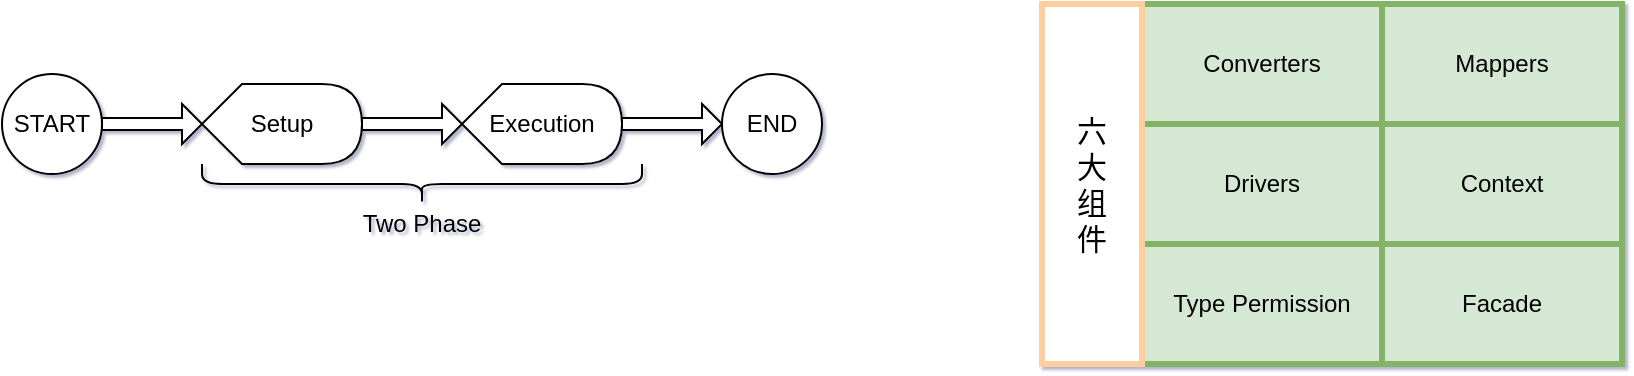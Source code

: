 <mxfile version="13.6.2" type="device"><diagram id="sPmo7zSA5oyJWrTrKKoi" name="Xstream"><mxGraphModel dx="1902" dy="860" grid="1" gridSize="10" guides="1" tooltips="1" connect="1" arrows="1" fold="0" page="1" pageScale="1" pageWidth="827" pageHeight="1169" math="0" shadow="1"><root><mxCell id="0"/><mxCell id="1" parent="0"/><mxCell id="jwH1is_t52YnhyUwID5I-2" value="Setup" style="shape=display;whiteSpace=wrap;html=1;" vertex="1" parent="1"><mxGeometry x="50" y="45" width="80" height="40" as="geometry"/></mxCell><mxCell id="jwH1is_t52YnhyUwID5I-3" value="" style="shape=singleArrow;whiteSpace=wrap;html=1;" vertex="1" parent="1"><mxGeometry y="55" width="50" height="20" as="geometry"/></mxCell><mxCell id="jwH1is_t52YnhyUwID5I-5" value="Execution" style="shape=display;whiteSpace=wrap;html=1;" vertex="1" parent="1"><mxGeometry x="180" y="45" width="80" height="40" as="geometry"/></mxCell><mxCell id="jwH1is_t52YnhyUwID5I-6" value="START" style="ellipse;whiteSpace=wrap;html=1;aspect=fixed;" vertex="1" parent="1"><mxGeometry x="-50" y="40" width="50" height="50" as="geometry"/></mxCell><mxCell id="jwH1is_t52YnhyUwID5I-7" value="" style="shape=singleArrow;whiteSpace=wrap;html=1;" vertex="1" parent="1"><mxGeometry x="130" y="55" width="50" height="20" as="geometry"/></mxCell><mxCell id="jwH1is_t52YnhyUwID5I-8" value="" style="shape=singleArrow;whiteSpace=wrap;html=1;" vertex="1" parent="1"><mxGeometry x="260" y="55" width="50" height="20" as="geometry"/></mxCell><mxCell id="jwH1is_t52YnhyUwID5I-9" value="END" style="ellipse;whiteSpace=wrap;html=1;aspect=fixed;" vertex="1" parent="1"><mxGeometry x="310" y="40" width="50" height="50" as="geometry"/></mxCell><mxCell id="jwH1is_t52YnhyUwID5I-10" value="" style="shape=curlyBracket;whiteSpace=wrap;html=1;rounded=1;flipV=0;direction=north;size=0.5;" vertex="1" parent="1"><mxGeometry x="50" y="85" width="220" height="20" as="geometry"/></mxCell><mxCell id="jwH1is_t52YnhyUwID5I-11" value="Two Phase" style="text;html=1;strokeColor=none;fillColor=none;align=center;verticalAlign=middle;whiteSpace=wrap;rounded=0;" vertex="1" parent="1"><mxGeometry x="110" y="105" width="100" height="20" as="geometry"/></mxCell><mxCell id="jwH1is_t52YnhyUwID5I-14" value="Converters" style="rounded=0;whiteSpace=wrap;html=1;fillColor=#d5e8d4;strokeColor=#82b366;strokeWidth=3;" vertex="1" parent="1"><mxGeometry x="520" y="5" width="120" height="60" as="geometry"/></mxCell><mxCell id="jwH1is_t52YnhyUwID5I-16" value="Mappers" style="rounded=0;whiteSpace=wrap;html=1;fillColor=#d5e8d4;strokeColor=#82b366;strokeWidth=3;" vertex="1" parent="1"><mxGeometry x="640" y="5" width="120" height="60" as="geometry"/></mxCell><mxCell id="jwH1is_t52YnhyUwID5I-17" value="Drivers" style="rounded=0;whiteSpace=wrap;html=1;fillColor=#d5e8d4;strokeColor=#82b366;strokeWidth=3;" vertex="1" parent="1"><mxGeometry x="520" y="65" width="120" height="60" as="geometry"/></mxCell><mxCell id="jwH1is_t52YnhyUwID5I-18" value="Context" style="rounded=0;whiteSpace=wrap;html=1;fillColor=#d5e8d4;strokeColor=#82b366;strokeWidth=3;" vertex="1" parent="1"><mxGeometry x="640" y="65" width="120" height="60" as="geometry"/></mxCell><mxCell id="jwH1is_t52YnhyUwID5I-19" value="Type Permission" style="rounded=0;whiteSpace=wrap;html=1;fillColor=#d5e8d4;strokeColor=#82b366;strokeWidth=3;" vertex="1" parent="1"><mxGeometry x="520" y="125" width="120" height="60" as="geometry"/></mxCell><mxCell id="jwH1is_t52YnhyUwID5I-20" value="Facade" style="rounded=0;whiteSpace=wrap;html=1;fillColor=#d5e8d4;strokeColor=#82b366;strokeWidth=3;" vertex="1" parent="1"><mxGeometry x="640" y="125" width="120" height="60" as="geometry"/></mxCell><mxCell id="jwH1is_t52YnhyUwID5I-21" value="&lt;font style=&quot;font-size: 15px&quot;&gt;六&lt;br&gt;大&lt;br&gt;组&lt;br&gt;件&lt;/font&gt;" style="rounded=0;whiteSpace=wrap;html=1;strokeWidth=3;fontFamily=Helvetica;strokeColor=#FFCE9F;" vertex="1" parent="1"><mxGeometry x="470" y="5" width="50" height="180" as="geometry"/></mxCell></root></mxGraphModel></diagram></mxfile>